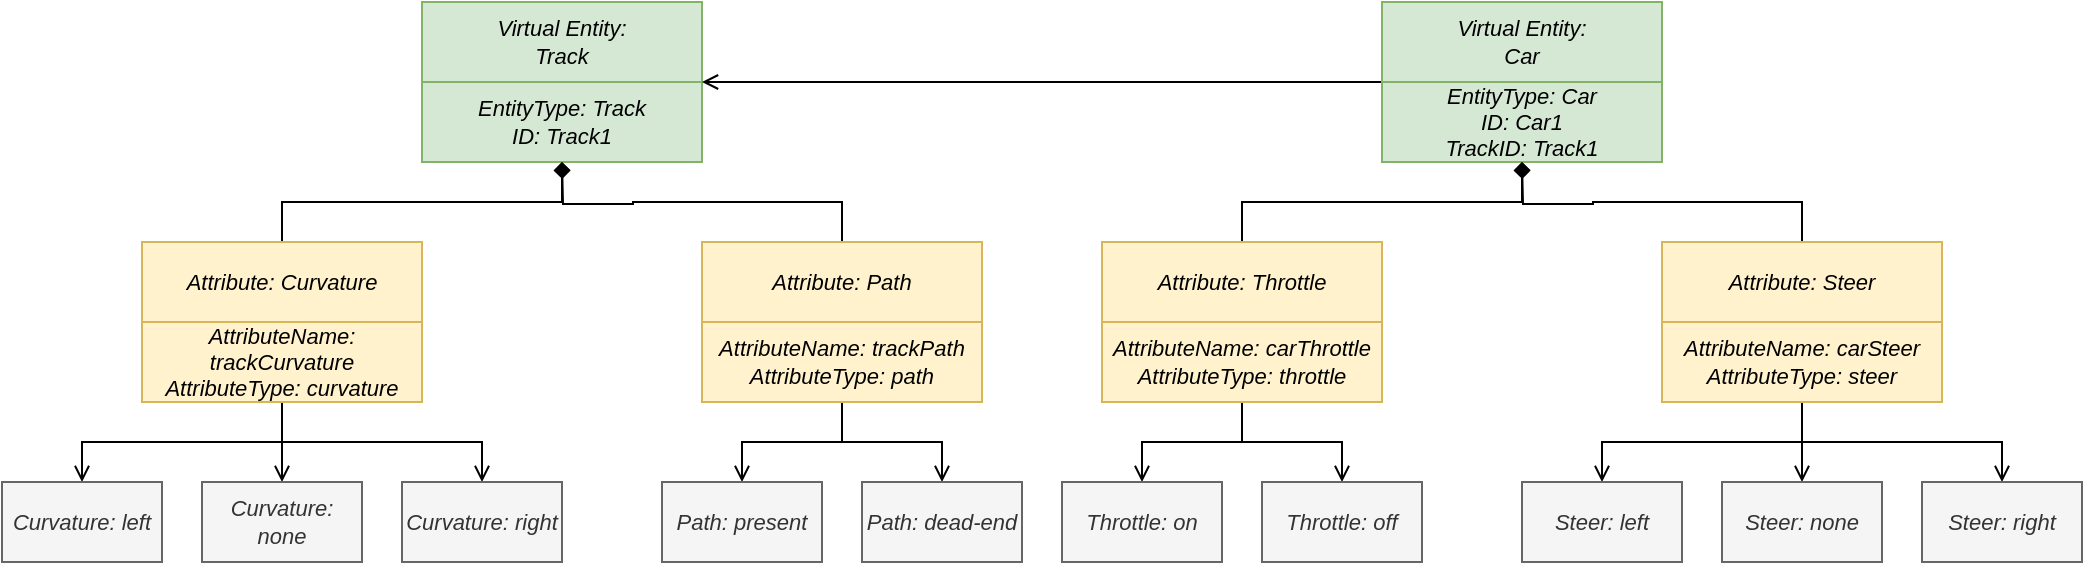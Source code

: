 <mxfile version="14.0.5" type="device"><diagram id="Xaw3y7m2BAXYYJtlHXCn" name="Page-1"><mxGraphModel dx="1137" dy="659" grid="1" gridSize="10" guides="1" tooltips="1" connect="1" arrows="1" fold="1" page="1" pageScale="1" pageWidth="1169" pageHeight="827" math="0" shadow="0"><root><mxCell id="0"/><mxCell id="1" parent="0"/><mxCell id="1ENP_768lPTiWEfWRTLd-1" value="Virtual Entity:&lt;br style=&quot;font-size: 11px;&quot;&gt;Track" style="rounded=0;whiteSpace=wrap;html=1;fontStyle=2;fillColor=#d5e8d4;strokeColor=#82b366;fontSize=11;" vertex="1" parent="1"><mxGeometry x="230" y="40" width="140" height="40" as="geometry"/></mxCell><mxCell id="1ENP_768lPTiWEfWRTLd-2" value="EntityType: Track&lt;br style=&quot;font-size: 11px;&quot;&gt;ID: Track1" style="rounded=0;whiteSpace=wrap;html=1;fontStyle=2;fillColor=#d5e8d4;strokeColor=#82b366;fontSize=11;" vertex="1" parent="1"><mxGeometry x="230" y="80" width="140" height="40" as="geometry"/></mxCell><mxCell id="1ENP_768lPTiWEfWRTLd-24" style="edgeStyle=orthogonalEdgeStyle;rounded=0;orthogonalLoop=1;jettySize=auto;html=1;exitX=0;exitY=1;exitDx=0;exitDy=0;entryX=1;entryY=1;entryDx=0;entryDy=0;endArrow=open;endFill=0;" edge="1" parent="1" source="1ENP_768lPTiWEfWRTLd-3" target="1ENP_768lPTiWEfWRTLd-1"><mxGeometry relative="1" as="geometry"><Array as="points"><mxPoint x="540" y="80"/><mxPoint x="540" y="80"/></Array></mxGeometry></mxCell><mxCell id="1ENP_768lPTiWEfWRTLd-3" value="Virtual Entity:&lt;br style=&quot;font-size: 11px;&quot;&gt;Car" style="rounded=0;whiteSpace=wrap;html=1;fontStyle=2;fillColor=#d5e8d4;strokeColor=#82b366;fontSize=11;" vertex="1" parent="1"><mxGeometry x="710" y="40" width="140" height="40" as="geometry"/></mxCell><mxCell id="1ENP_768lPTiWEfWRTLd-4" value="EntityType: Car&lt;br style=&quot;font-size: 11px;&quot;&gt;ID: Car1&lt;br style=&quot;font-size: 11px;&quot;&gt;TrackID: Track1" style="rounded=0;whiteSpace=wrap;html=1;fontStyle=2;fillColor=#d5e8d4;strokeColor=#82b366;fontSize=11;" vertex="1" parent="1"><mxGeometry x="710" y="80" width="140" height="40" as="geometry"/></mxCell><mxCell id="1ENP_768lPTiWEfWRTLd-27" style="edgeStyle=orthogonalEdgeStyle;rounded=0;orthogonalLoop=1;jettySize=auto;html=1;exitX=0.5;exitY=0;exitDx=0;exitDy=0;entryX=0.5;entryY=1;entryDx=0;entryDy=0;endArrow=diamond;endFill=1;" edge="1" parent="1" source="1ENP_768lPTiWEfWRTLd-5" target="1ENP_768lPTiWEfWRTLd-4"><mxGeometry relative="1" as="geometry"/></mxCell><mxCell id="1ENP_768lPTiWEfWRTLd-5" value="Attribute: Throttle" style="rounded=0;whiteSpace=wrap;html=1;fontStyle=2;fillColor=#fff2cc;strokeColor=#d6b656;fontSize=11;" vertex="1" parent="1"><mxGeometry x="570" y="160" width="140" height="40" as="geometry"/></mxCell><mxCell id="1ENP_768lPTiWEfWRTLd-34" style="edgeStyle=orthogonalEdgeStyle;rounded=0;orthogonalLoop=1;jettySize=auto;html=1;exitX=0.5;exitY=1;exitDx=0;exitDy=0;entryX=0.5;entryY=0;entryDx=0;entryDy=0;endArrow=open;endFill=0;" edge="1" parent="1" source="1ENP_768lPTiWEfWRTLd-6" target="1ENP_768lPTiWEfWRTLd-20"><mxGeometry relative="1" as="geometry"/></mxCell><mxCell id="1ENP_768lPTiWEfWRTLd-35" style="edgeStyle=orthogonalEdgeStyle;rounded=0;orthogonalLoop=1;jettySize=auto;html=1;exitX=0.5;exitY=1;exitDx=0;exitDy=0;entryX=0.5;entryY=0;entryDx=0;entryDy=0;endArrow=open;endFill=0;" edge="1" parent="1" source="1ENP_768lPTiWEfWRTLd-6" target="1ENP_768lPTiWEfWRTLd-21"><mxGeometry relative="1" as="geometry"/></mxCell><mxCell id="1ENP_768lPTiWEfWRTLd-6" value="AttributeName: carThrottle&lt;br style=&quot;font-size: 11px;&quot;&gt;AttributeType: throttle" style="rounded=0;whiteSpace=wrap;html=1;fontStyle=2;fillColor=#fff2cc;strokeColor=#d6b656;fontSize=11;" vertex="1" parent="1"><mxGeometry x="570" y="200" width="140" height="40" as="geometry"/></mxCell><mxCell id="1ENP_768lPTiWEfWRTLd-25" style="edgeStyle=orthogonalEdgeStyle;rounded=0;orthogonalLoop=1;jettySize=auto;html=1;exitX=0.5;exitY=0;exitDx=0;exitDy=0;entryX=0.5;entryY=1;entryDx=0;entryDy=0;endArrow=diamond;endFill=1;" edge="1" parent="1" source="1ENP_768lPTiWEfWRTLd-7" target="1ENP_768lPTiWEfWRTLd-2"><mxGeometry relative="1" as="geometry"/></mxCell><mxCell id="1ENP_768lPTiWEfWRTLd-7" value="Attribute: Curvature" style="rounded=0;whiteSpace=wrap;html=1;fontStyle=2;fillColor=#fff2cc;strokeColor=#d6b656;fontSize=11;" vertex="1" parent="1"><mxGeometry x="90" y="160" width="140" height="40" as="geometry"/></mxCell><mxCell id="1ENP_768lPTiWEfWRTLd-29" style="edgeStyle=orthogonalEdgeStyle;rounded=0;orthogonalLoop=1;jettySize=auto;html=1;exitX=0.5;exitY=1;exitDx=0;exitDy=0;entryX=0.5;entryY=0;entryDx=0;entryDy=0;endArrow=open;endFill=0;" edge="1" parent="1" source="1ENP_768lPTiWEfWRTLd-8" target="1ENP_768lPTiWEfWRTLd-15"><mxGeometry relative="1" as="geometry"/></mxCell><mxCell id="1ENP_768lPTiWEfWRTLd-30" style="edgeStyle=orthogonalEdgeStyle;rounded=0;orthogonalLoop=1;jettySize=auto;html=1;exitX=0.5;exitY=1;exitDx=0;exitDy=0;entryX=0.5;entryY=0;entryDx=0;entryDy=0;endArrow=open;endFill=0;" edge="1" parent="1" source="1ENP_768lPTiWEfWRTLd-8" target="1ENP_768lPTiWEfWRTLd-16"><mxGeometry relative="1" as="geometry"/></mxCell><mxCell id="1ENP_768lPTiWEfWRTLd-31" style="edgeStyle=orthogonalEdgeStyle;rounded=0;orthogonalLoop=1;jettySize=auto;html=1;exitX=0.5;exitY=1;exitDx=0;exitDy=0;entryX=0.5;entryY=0;entryDx=0;entryDy=0;endArrow=open;endFill=0;" edge="1" parent="1" source="1ENP_768lPTiWEfWRTLd-8" target="1ENP_768lPTiWEfWRTLd-17"><mxGeometry relative="1" as="geometry"/></mxCell><mxCell id="1ENP_768lPTiWEfWRTLd-8" value="AttributeName: trackCurvature&lt;br style=&quot;font-size: 11px;&quot;&gt;AttributeType: curvature" style="rounded=0;whiteSpace=wrap;html=1;fontStyle=2;fillColor=#fff2cc;strokeColor=#d6b656;fontSize=11;" vertex="1" parent="1"><mxGeometry x="90" y="200" width="140" height="40" as="geometry"/></mxCell><mxCell id="1ENP_768lPTiWEfWRTLd-26" style="edgeStyle=orthogonalEdgeStyle;rounded=0;orthogonalLoop=1;jettySize=auto;html=1;exitX=0.5;exitY=0;exitDx=0;exitDy=0;endArrow=diamond;endFill=1;" edge="1" parent="1" source="1ENP_768lPTiWEfWRTLd-9"><mxGeometry relative="1" as="geometry"><mxPoint x="300" y="120" as="targetPoint"/></mxGeometry></mxCell><mxCell id="1ENP_768lPTiWEfWRTLd-9" value="Attribute: Path" style="rounded=0;whiteSpace=wrap;html=1;fontStyle=2;fillColor=#fff2cc;strokeColor=#d6b656;fontSize=11;" vertex="1" parent="1"><mxGeometry x="370" y="160" width="140" height="40" as="geometry"/></mxCell><mxCell id="1ENP_768lPTiWEfWRTLd-32" style="edgeStyle=orthogonalEdgeStyle;rounded=0;orthogonalLoop=1;jettySize=auto;html=1;exitX=0.5;exitY=1;exitDx=0;exitDy=0;entryX=0.5;entryY=0;entryDx=0;entryDy=0;endArrow=open;endFill=0;" edge="1" parent="1" source="1ENP_768lPTiWEfWRTLd-10" target="1ENP_768lPTiWEfWRTLd-18"><mxGeometry relative="1" as="geometry"/></mxCell><mxCell id="1ENP_768lPTiWEfWRTLd-33" style="edgeStyle=orthogonalEdgeStyle;rounded=0;orthogonalLoop=1;jettySize=auto;html=1;exitX=0.5;exitY=1;exitDx=0;exitDy=0;entryX=0.5;entryY=0;entryDx=0;entryDy=0;endArrow=open;endFill=0;" edge="1" parent="1" source="1ENP_768lPTiWEfWRTLd-10" target="1ENP_768lPTiWEfWRTLd-19"><mxGeometry relative="1" as="geometry"/></mxCell><mxCell id="1ENP_768lPTiWEfWRTLd-10" value="AttributeName: trackPath&lt;br style=&quot;font-size: 11px;&quot;&gt;AttributeType: path" style="rounded=0;whiteSpace=wrap;html=1;fontStyle=2;fillColor=#fff2cc;strokeColor=#d6b656;fontSize=11;" vertex="1" parent="1"><mxGeometry x="370" y="200" width="140" height="40" as="geometry"/></mxCell><mxCell id="1ENP_768lPTiWEfWRTLd-28" style="edgeStyle=orthogonalEdgeStyle;rounded=0;orthogonalLoop=1;jettySize=auto;html=1;exitX=0.5;exitY=0;exitDx=0;exitDy=0;endArrow=diamond;endFill=1;" edge="1" parent="1" source="1ENP_768lPTiWEfWRTLd-13"><mxGeometry relative="1" as="geometry"><mxPoint x="780.0" y="120" as="targetPoint"/></mxGeometry></mxCell><mxCell id="1ENP_768lPTiWEfWRTLd-13" value="Attribute: Steer" style="rounded=0;whiteSpace=wrap;html=1;fontStyle=2;fillColor=#fff2cc;strokeColor=#d6b656;fontSize=11;" vertex="1" parent="1"><mxGeometry x="850" y="160" width="140" height="40" as="geometry"/></mxCell><mxCell id="1ENP_768lPTiWEfWRTLd-36" style="edgeStyle=orthogonalEdgeStyle;rounded=0;orthogonalLoop=1;jettySize=auto;html=1;exitX=0.5;exitY=1;exitDx=0;exitDy=0;entryX=0.5;entryY=0;entryDx=0;entryDy=0;endArrow=open;endFill=0;" edge="1" parent="1" source="1ENP_768lPTiWEfWRTLd-14" target="1ENP_768lPTiWEfWRTLd-22"><mxGeometry relative="1" as="geometry"/></mxCell><mxCell id="1ENP_768lPTiWEfWRTLd-37" style="edgeStyle=orthogonalEdgeStyle;rounded=0;orthogonalLoop=1;jettySize=auto;html=1;exitX=0.5;exitY=1;exitDx=0;exitDy=0;entryX=0.5;entryY=0;entryDx=0;entryDy=0;endArrow=open;endFill=0;" edge="1" parent="1" source="1ENP_768lPTiWEfWRTLd-14" target="1ENP_768lPTiWEfWRTLd-23"><mxGeometry relative="1" as="geometry"/></mxCell><mxCell id="1ENP_768lPTiWEfWRTLd-40" style="edgeStyle=orthogonalEdgeStyle;rounded=0;orthogonalLoop=1;jettySize=auto;html=1;exitX=0.5;exitY=1;exitDx=0;exitDy=0;entryX=0.5;entryY=0;entryDx=0;entryDy=0;endArrow=open;endFill=0;" edge="1" parent="1" source="1ENP_768lPTiWEfWRTLd-14" target="1ENP_768lPTiWEfWRTLd-39"><mxGeometry relative="1" as="geometry"/></mxCell><mxCell id="1ENP_768lPTiWEfWRTLd-14" value="AttributeName: carSteer&lt;br style=&quot;font-size: 11px;&quot;&gt;AttributeType: steer" style="rounded=0;whiteSpace=wrap;html=1;fontStyle=2;fillColor=#fff2cc;strokeColor=#d6b656;fontSize=11;" vertex="1" parent="1"><mxGeometry x="850" y="200" width="140" height="40" as="geometry"/></mxCell><mxCell id="1ENP_768lPTiWEfWRTLd-15" value="Curvature: left" style="rounded=0;whiteSpace=wrap;html=1;fontStyle=2;fillColor=#f5f5f5;strokeColor=#666666;fontColor=#333333;fontSize=11;" vertex="1" parent="1"><mxGeometry x="20" y="280" width="80" height="40" as="geometry"/></mxCell><mxCell id="1ENP_768lPTiWEfWRTLd-16" value="Curvature: none" style="rounded=0;whiteSpace=wrap;html=1;fontStyle=2;fillColor=#f5f5f5;strokeColor=#666666;fontColor=#333333;fontSize=11;" vertex="1" parent="1"><mxGeometry x="120" y="280" width="80" height="40" as="geometry"/></mxCell><mxCell id="1ENP_768lPTiWEfWRTLd-17" value="Curvature: right" style="rounded=0;whiteSpace=wrap;html=1;fontStyle=2;fillColor=#f5f5f5;strokeColor=#666666;fontColor=#333333;fontSize=11;" vertex="1" parent="1"><mxGeometry x="220" y="280" width="80" height="40" as="geometry"/></mxCell><mxCell id="1ENP_768lPTiWEfWRTLd-18" value="Path: present" style="rounded=0;whiteSpace=wrap;html=1;fontStyle=2;fillColor=#f5f5f5;strokeColor=#666666;fontColor=#333333;fontSize=11;" vertex="1" parent="1"><mxGeometry x="350" y="280" width="80" height="40" as="geometry"/></mxCell><mxCell id="1ENP_768lPTiWEfWRTLd-19" value="Path: dead-end" style="rounded=0;whiteSpace=wrap;html=1;fontStyle=2;fillColor=#f5f5f5;strokeColor=#666666;fontColor=#333333;fontSize=11;" vertex="1" parent="1"><mxGeometry x="450" y="280" width="80" height="40" as="geometry"/></mxCell><mxCell id="1ENP_768lPTiWEfWRTLd-20" value="Throttle: on" style="rounded=0;whiteSpace=wrap;html=1;fontStyle=2;fillColor=#f5f5f5;strokeColor=#666666;fontColor=#333333;fontSize=11;" vertex="1" parent="1"><mxGeometry x="550" y="280" width="80" height="40" as="geometry"/></mxCell><mxCell id="1ENP_768lPTiWEfWRTLd-21" value="Throttle: off" style="rounded=0;whiteSpace=wrap;html=1;fontStyle=2;fillColor=#f5f5f5;strokeColor=#666666;fontColor=#333333;fontSize=11;" vertex="1" parent="1"><mxGeometry x="650" y="280" width="80" height="40" as="geometry"/></mxCell><mxCell id="1ENP_768lPTiWEfWRTLd-22" value="Steer: left" style="rounded=0;whiteSpace=wrap;html=1;fontStyle=2;fillColor=#f5f5f5;strokeColor=#666666;fontColor=#333333;fontSize=11;" vertex="1" parent="1"><mxGeometry x="780" y="280" width="80" height="40" as="geometry"/></mxCell><mxCell id="1ENP_768lPTiWEfWRTLd-23" value="Steer: none" style="rounded=0;whiteSpace=wrap;html=1;fontStyle=2;fillColor=#f5f5f5;strokeColor=#666666;fontColor=#333333;fontSize=11;" vertex="1" parent="1"><mxGeometry x="880" y="280" width="80" height="40" as="geometry"/></mxCell><mxCell id="1ENP_768lPTiWEfWRTLd-39" value="Steer: right" style="rounded=0;whiteSpace=wrap;html=1;fontStyle=2;fillColor=#f5f5f5;strokeColor=#666666;fontColor=#333333;fontSize=11;" vertex="1" parent="1"><mxGeometry x="980" y="280" width="80" height="40" as="geometry"/></mxCell></root></mxGraphModel></diagram></mxfile>